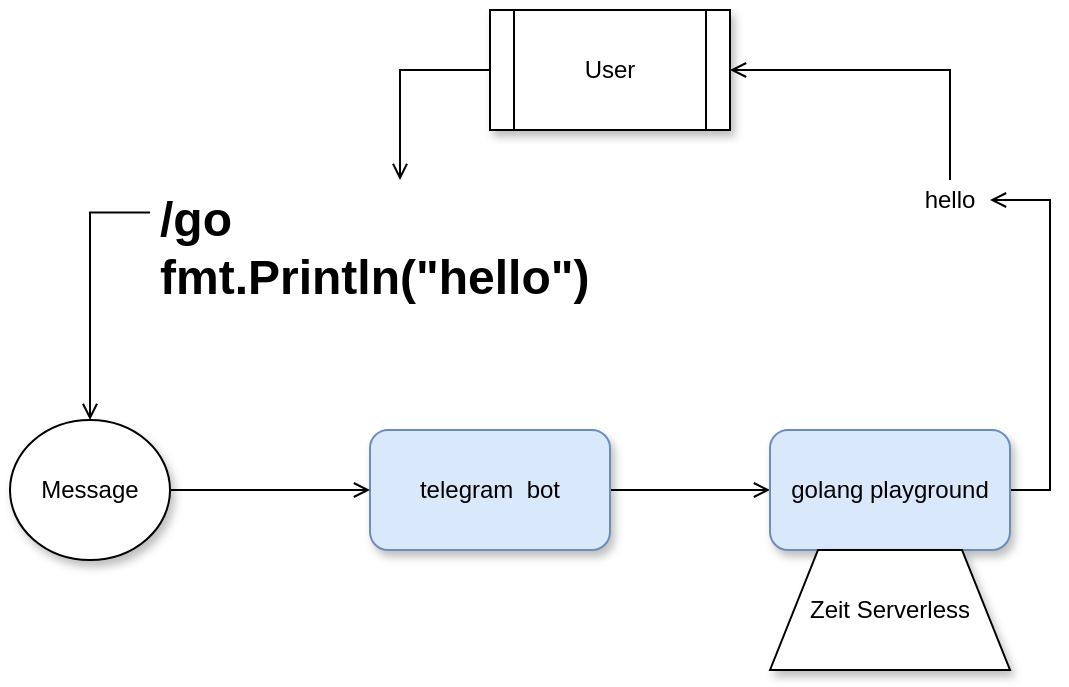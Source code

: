 <mxfile version="12.8.8" type="github">
  <diagram id="ZjjencsQRR18xrkjBfRa" name="Page-1">
    <mxGraphModel dx="706" dy="620" grid="1" gridSize="10" guides="1" tooltips="1" connect="1" arrows="1" fold="1" page="1" pageScale="1" pageWidth="827" pageHeight="1169" math="0" shadow="0">
      <root>
        <mxCell id="0" />
        <mxCell id="1" parent="0" />
        <mxCell id="Tgs7vuUAzSE7YQnF-wE0-3" value="" style="edgeStyle=orthogonalEdgeStyle;rounded=0;orthogonalLoop=1;jettySize=auto;html=1;endArrow=open;endFill=0;" edge="1" parent="1" source="Tgs7vuUAzSE7YQnF-wE0-1" target="Tgs7vuUAzSE7YQnF-wE0-2">
          <mxGeometry relative="1" as="geometry" />
        </mxCell>
        <mxCell id="Tgs7vuUAzSE7YQnF-wE0-1" value="telegram&amp;nbsp; bot" style="rounded=1;whiteSpace=wrap;html=1;fillColor=#dae8fc;strokeColor=#6c8ebf;shadow=1;comic=0;" vertex="1" parent="1">
          <mxGeometry x="310" y="230" width="120" height="60" as="geometry" />
        </mxCell>
        <mxCell id="Tgs7vuUAzSE7YQnF-wE0-11" style="edgeStyle=orthogonalEdgeStyle;rounded=0;orthogonalLoop=1;jettySize=auto;html=1;exitX=1;exitY=0.5;exitDx=0;exitDy=0;endArrow=open;endFill=0;entryX=1;entryY=0.5;entryDx=0;entryDy=0;" edge="1" parent="1" source="Tgs7vuUAzSE7YQnF-wE0-2" target="Tgs7vuUAzSE7YQnF-wE0-12">
          <mxGeometry relative="1" as="geometry">
            <mxPoint x="620" y="160" as="targetPoint" />
          </mxGeometry>
        </mxCell>
        <mxCell id="Tgs7vuUAzSE7YQnF-wE0-2" value="golang playground" style="rounded=1;whiteSpace=wrap;html=1;fillColor=#dae8fc;strokeColor=#6c8ebf;shadow=1;comic=0;" vertex="1" parent="1">
          <mxGeometry x="510" y="230" width="120" height="60" as="geometry" />
        </mxCell>
        <mxCell id="Tgs7vuUAzSE7YQnF-wE0-10" style="edgeStyle=orthogonalEdgeStyle;rounded=0;orthogonalLoop=1;jettySize=auto;html=1;exitX=1;exitY=0.5;exitDx=0;exitDy=0;entryX=0;entryY=0.5;entryDx=0;entryDy=0;endArrow=open;endFill=0;" edge="1" parent="1" source="Tgs7vuUAzSE7YQnF-wE0-4" target="Tgs7vuUAzSE7YQnF-wE0-1">
          <mxGeometry relative="1" as="geometry" />
        </mxCell>
        <mxCell id="Tgs7vuUAzSE7YQnF-wE0-4" value="Message" style="ellipse;whiteSpace=wrap;html=1;shadow=1;comic=0;" vertex="1" parent="1">
          <mxGeometry x="130" y="225" width="80" height="70" as="geometry" />
        </mxCell>
        <mxCell id="Tgs7vuUAzSE7YQnF-wE0-9" style="edgeStyle=orthogonalEdgeStyle;rounded=0;orthogonalLoop=1;jettySize=auto;html=1;exitX=0;exitY=0.25;exitDx=0;exitDy=0;entryX=0.5;entryY=0;entryDx=0;entryDy=0;endArrow=open;endFill=0;" edge="1" parent="1" source="Tgs7vuUAzSE7YQnF-wE0-6" target="Tgs7vuUAzSE7YQnF-wE0-4">
          <mxGeometry relative="1" as="geometry" />
        </mxCell>
        <mxCell id="Tgs7vuUAzSE7YQnF-wE0-6" value="&lt;h1&gt;/go fmt.Println(&quot;hello&quot;)&lt;/h1&gt;" style="text;html=1;strokeColor=none;fillColor=none;spacing=5;spacingTop=-20;whiteSpace=wrap;overflow=hidden;rounded=0;shadow=1;comic=0;" vertex="1" parent="1">
          <mxGeometry x="200" y="105" width="250" height="65" as="geometry" />
        </mxCell>
        <mxCell id="Tgs7vuUAzSE7YQnF-wE0-8" style="edgeStyle=orthogonalEdgeStyle;rounded=0;orthogonalLoop=1;jettySize=auto;html=1;exitX=0;exitY=0.5;exitDx=0;exitDy=0;entryX=0.5;entryY=0;entryDx=0;entryDy=0;endArrow=open;endFill=0;" edge="1" parent="1" source="Tgs7vuUAzSE7YQnF-wE0-7" target="Tgs7vuUAzSE7YQnF-wE0-6">
          <mxGeometry relative="1" as="geometry" />
        </mxCell>
        <mxCell id="Tgs7vuUAzSE7YQnF-wE0-7" value="User" style="shape=process;whiteSpace=wrap;html=1;backgroundOutline=1;shadow=1;comic=0;" vertex="1" parent="1">
          <mxGeometry x="370" y="20" width="120" height="60" as="geometry" />
        </mxCell>
        <mxCell id="Tgs7vuUAzSE7YQnF-wE0-13" style="edgeStyle=orthogonalEdgeStyle;rounded=0;orthogonalLoop=1;jettySize=auto;html=1;exitX=0.5;exitY=0;exitDx=0;exitDy=0;entryX=1;entryY=0.5;entryDx=0;entryDy=0;endArrow=open;endFill=0;" edge="1" parent="1" source="Tgs7vuUAzSE7YQnF-wE0-12" target="Tgs7vuUAzSE7YQnF-wE0-7">
          <mxGeometry relative="1" as="geometry" />
        </mxCell>
        <mxCell id="Tgs7vuUAzSE7YQnF-wE0-12" value="hello" style="text;html=1;strokeColor=none;fillColor=none;align=center;verticalAlign=middle;whiteSpace=wrap;rounded=0;shadow=1;comic=0;" vertex="1" parent="1">
          <mxGeometry x="580" y="105" width="40" height="20" as="geometry" />
        </mxCell>
        <mxCell id="Tgs7vuUAzSE7YQnF-wE0-14" value="Zeit Serverless" style="shape=trapezoid;perimeter=trapezoidPerimeter;whiteSpace=wrap;html=1;shadow=1;comic=0;" vertex="1" parent="1">
          <mxGeometry x="510" y="290" width="120" height="60" as="geometry" />
        </mxCell>
      </root>
    </mxGraphModel>
  </diagram>
</mxfile>
